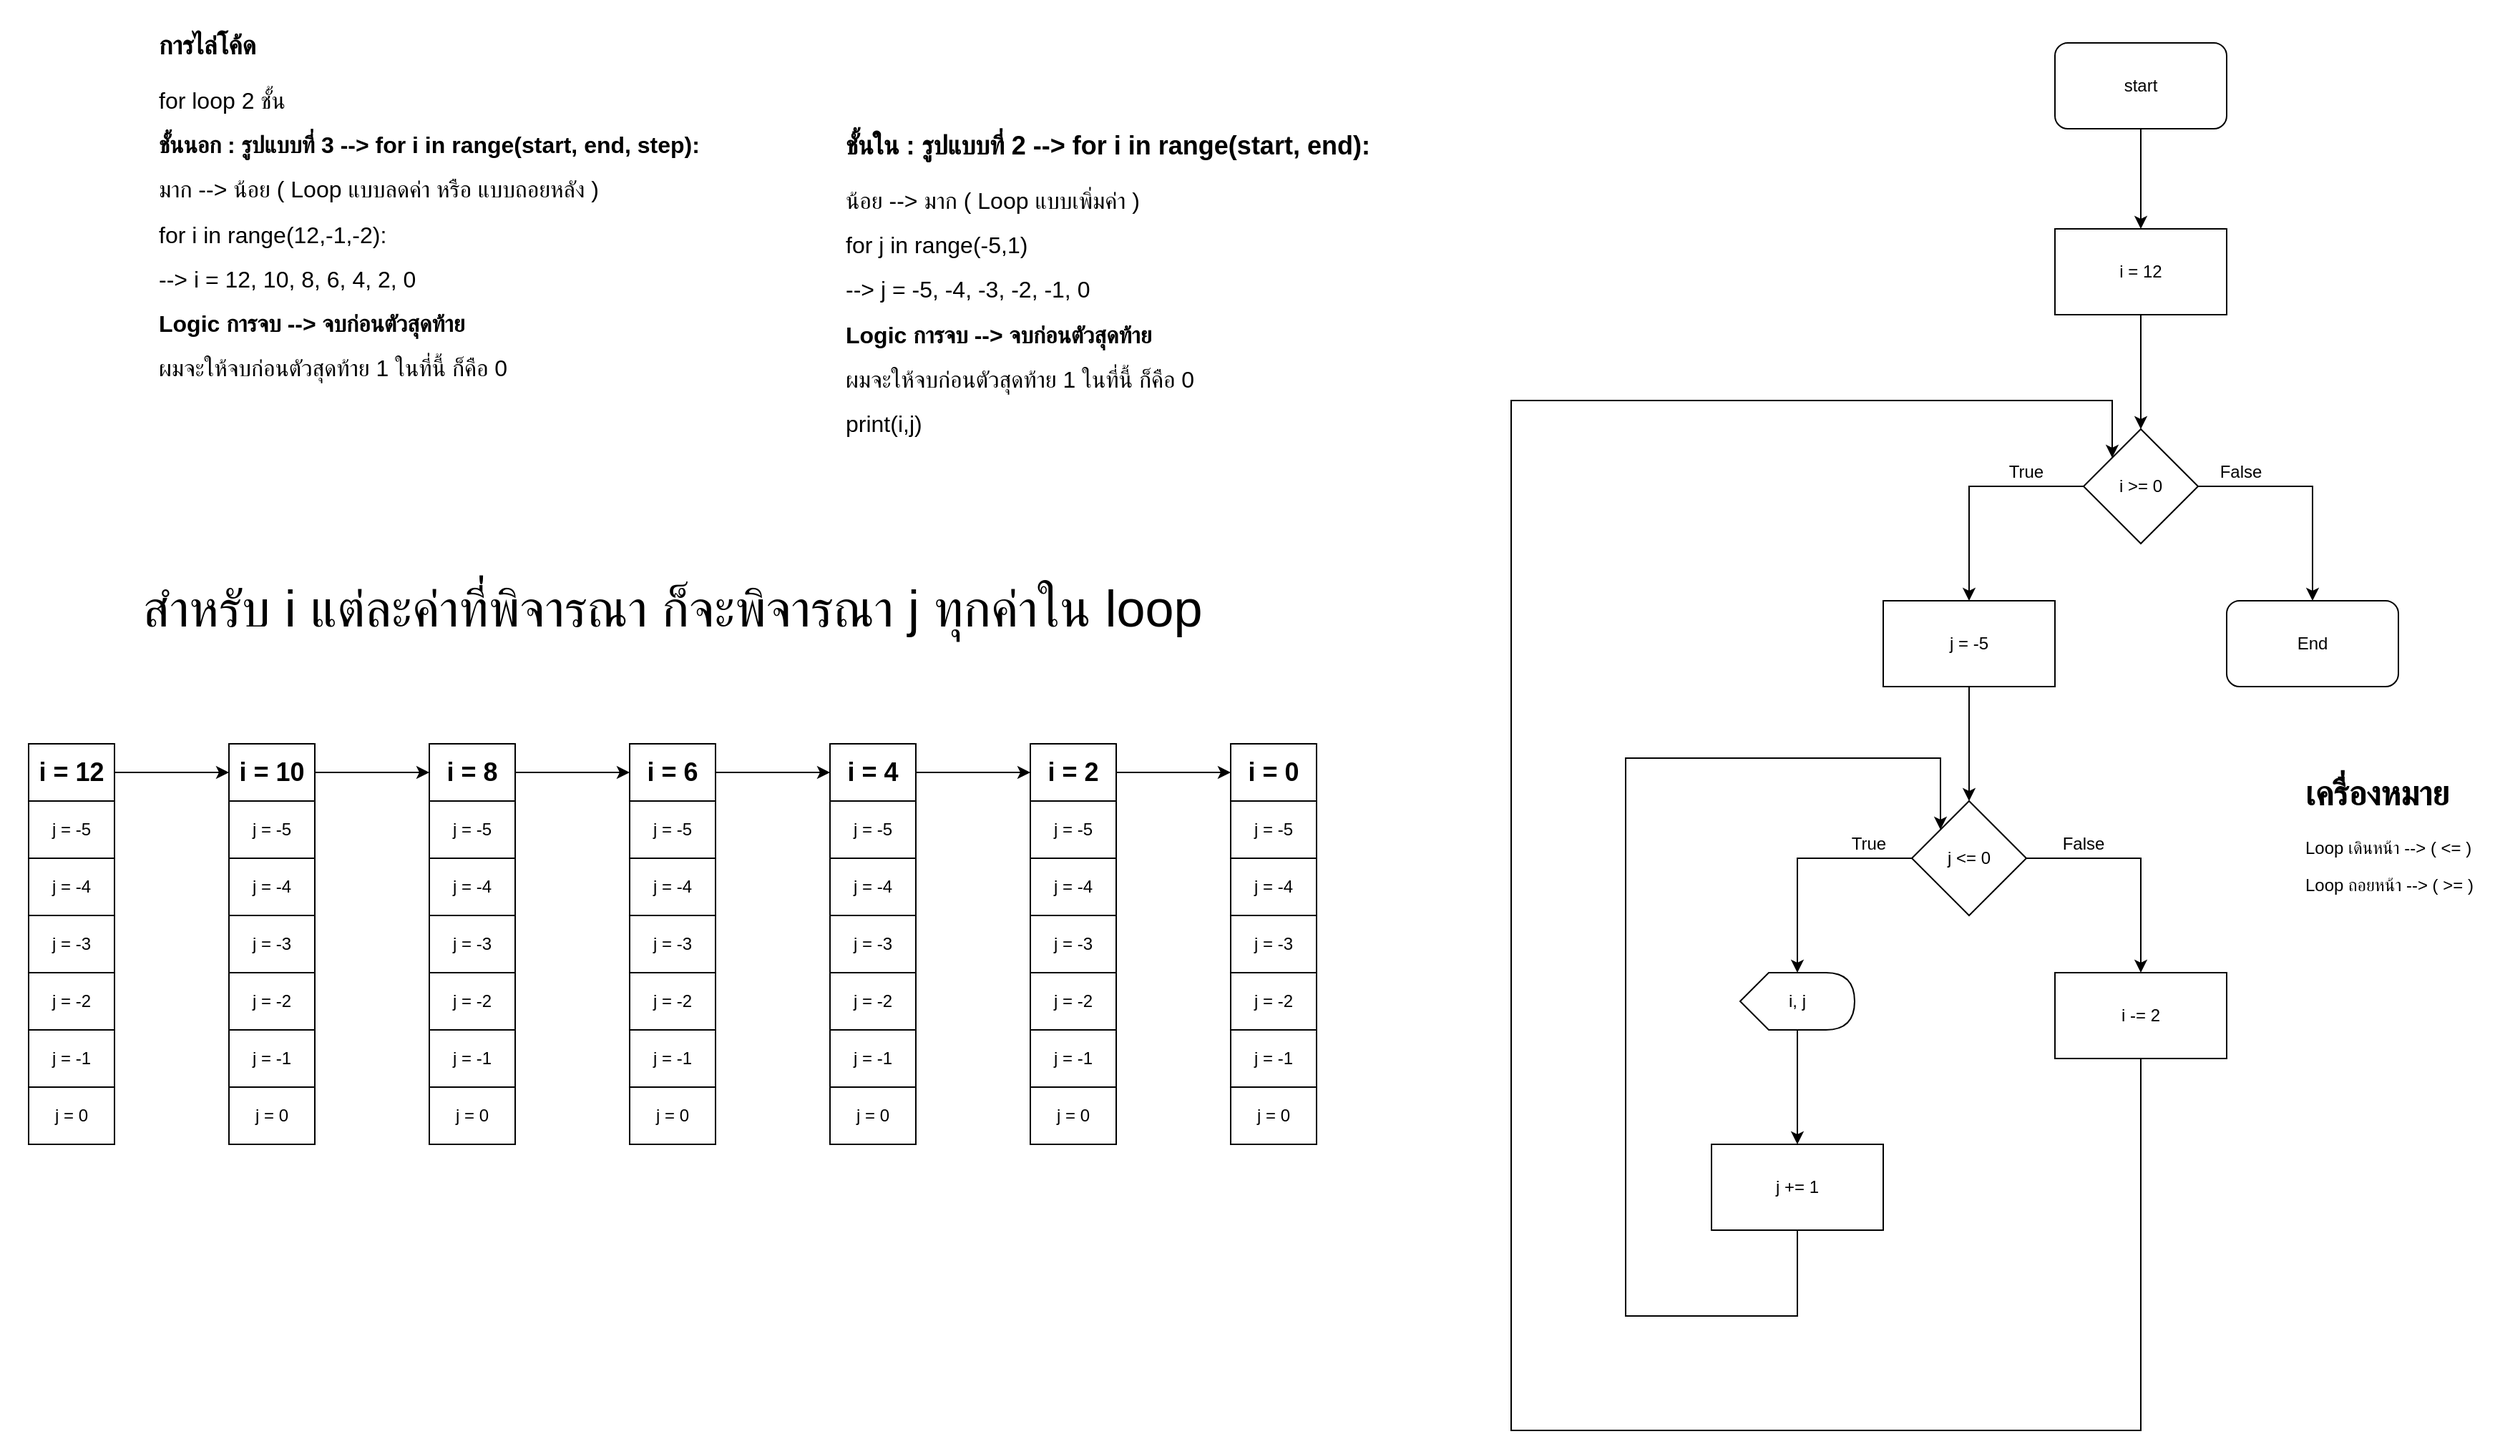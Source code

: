 <mxfile>
    <diagram id="AjJGblxk5oaoixxX_UaR" name="Page-1">
        <mxGraphModel dx="1395" dy="717" grid="1" gridSize="10" guides="1" tooltips="1" connect="1" arrows="1" fold="1" page="1" pageScale="1" pageWidth="827" pageHeight="1169" math="0" shadow="0">
            <root>
                <mxCell id="0"/>
                <mxCell id="1" parent="0"/>
                <mxCell id="314" value="" style="shape=table;html=1;whiteSpace=wrap;startSize=0;container=1;collapsible=0;childLayout=tableLayout;" parent="1" vertex="1">
                    <mxGeometry x="-36" y="560" width="60" height="280" as="geometry"/>
                </mxCell>
                <mxCell id="315" value="" style="shape=partialRectangle;html=1;whiteSpace=wrap;collapsible=0;dropTarget=0;pointerEvents=0;fillColor=none;top=0;left=0;bottom=0;right=0;points=[[0,0.5],[1,0.5]];portConstraint=eastwest;" parent="314" vertex="1">
                    <mxGeometry width="60" height="40" as="geometry"/>
                </mxCell>
                <mxCell id="316" value="&lt;b&gt;&lt;font style=&quot;font-size: 18px&quot;&gt;i = 12&lt;/font&gt;&lt;/b&gt;" style="shape=partialRectangle;html=1;whiteSpace=wrap;connectable=0;overflow=hidden;fillColor=none;top=0;left=0;bottom=0;right=0;" parent="315" vertex="1">
                    <mxGeometry width="60" height="40" as="geometry"/>
                </mxCell>
                <mxCell id="317" value="" style="shape=partialRectangle;html=1;whiteSpace=wrap;collapsible=0;dropTarget=0;pointerEvents=0;fillColor=none;top=0;left=0;bottom=0;right=0;points=[[0,0.5],[1,0.5]];portConstraint=eastwest;" parent="314" vertex="1">
                    <mxGeometry y="40" width="60" height="40" as="geometry"/>
                </mxCell>
                <mxCell id="318" value="j = -5" style="shape=partialRectangle;html=1;whiteSpace=wrap;connectable=0;overflow=hidden;fillColor=none;top=0;left=0;bottom=0;right=0;" parent="317" vertex="1">
                    <mxGeometry width="60" height="40" as="geometry"/>
                </mxCell>
                <mxCell id="319" value="" style="shape=partialRectangle;html=1;whiteSpace=wrap;collapsible=0;dropTarget=0;pointerEvents=0;fillColor=none;top=0;left=0;bottom=0;right=0;points=[[0,0.5],[1,0.5]];portConstraint=eastwest;" parent="314" vertex="1">
                    <mxGeometry y="80" width="60" height="40" as="geometry"/>
                </mxCell>
                <mxCell id="320" value="j = -4" style="shape=partialRectangle;html=1;whiteSpace=wrap;connectable=0;overflow=hidden;fillColor=none;top=0;left=0;bottom=0;right=0;" parent="319" vertex="1">
                    <mxGeometry width="60" height="40" as="geometry"/>
                </mxCell>
                <mxCell id="321" value="" style="shape=partialRectangle;html=1;whiteSpace=wrap;collapsible=0;dropTarget=0;pointerEvents=0;fillColor=none;top=0;left=0;bottom=0;right=0;points=[[0,0.5],[1,0.5]];portConstraint=eastwest;" parent="314" vertex="1">
                    <mxGeometry y="120" width="60" height="40" as="geometry"/>
                </mxCell>
                <mxCell id="322" value="j = -3" style="shape=partialRectangle;html=1;whiteSpace=wrap;connectable=0;overflow=hidden;fillColor=none;top=0;left=0;bottom=0;right=0;" parent="321" vertex="1">
                    <mxGeometry width="60" height="40" as="geometry"/>
                </mxCell>
                <mxCell id="323" value="" style="shape=partialRectangle;html=1;whiteSpace=wrap;collapsible=0;dropTarget=0;pointerEvents=0;fillColor=none;top=0;left=0;bottom=0;right=0;points=[[0,0.5],[1,0.5]];portConstraint=eastwest;" parent="314" vertex="1">
                    <mxGeometry y="160" width="60" height="40" as="geometry"/>
                </mxCell>
                <mxCell id="324" value="j = -2" style="shape=partialRectangle;html=1;whiteSpace=wrap;connectable=0;overflow=hidden;fillColor=none;top=0;left=0;bottom=0;right=0;" parent="323" vertex="1">
                    <mxGeometry width="60" height="40" as="geometry"/>
                </mxCell>
                <mxCell id="325" value="" style="shape=partialRectangle;html=1;whiteSpace=wrap;collapsible=0;dropTarget=0;pointerEvents=0;fillColor=none;top=0;left=0;bottom=0;right=0;points=[[0,0.5],[1,0.5]];portConstraint=eastwest;" parent="314" vertex="1">
                    <mxGeometry y="200" width="60" height="40" as="geometry"/>
                </mxCell>
                <mxCell id="326" value="j = -1" style="shape=partialRectangle;html=1;whiteSpace=wrap;connectable=0;overflow=hidden;fillColor=none;top=0;left=0;bottom=0;right=0;" parent="325" vertex="1">
                    <mxGeometry width="60" height="40" as="geometry"/>
                </mxCell>
                <mxCell id="327" value="" style="shape=partialRectangle;html=1;whiteSpace=wrap;collapsible=0;dropTarget=0;pointerEvents=0;fillColor=none;top=0;left=0;bottom=0;right=0;points=[[0,0.5],[1,0.5]];portConstraint=eastwest;" parent="314" vertex="1">
                    <mxGeometry y="240" width="60" height="40" as="geometry"/>
                </mxCell>
                <mxCell id="328" value="j = 0" style="shape=partialRectangle;html=1;whiteSpace=wrap;connectable=0;overflow=hidden;fillColor=none;top=0;left=0;bottom=0;right=0;" parent="327" vertex="1">
                    <mxGeometry width="60" height="40" as="geometry"/>
                </mxCell>
                <mxCell id="329" value="" style="shape=table;html=1;whiteSpace=wrap;startSize=0;container=1;collapsible=0;childLayout=tableLayout;" parent="1" vertex="1">
                    <mxGeometry x="104" y="560" width="60" height="280" as="geometry"/>
                </mxCell>
                <mxCell id="330" value="" style="shape=partialRectangle;html=1;whiteSpace=wrap;collapsible=0;dropTarget=0;pointerEvents=0;fillColor=none;top=0;left=0;bottom=0;right=0;points=[[0,0.5],[1,0.5]];portConstraint=eastwest;" parent="329" vertex="1">
                    <mxGeometry width="60" height="40" as="geometry"/>
                </mxCell>
                <mxCell id="331" value="&lt;b&gt;&lt;font style=&quot;font-size: 18px&quot;&gt;i = 10&lt;/font&gt;&lt;/b&gt;" style="shape=partialRectangle;html=1;whiteSpace=wrap;connectable=0;overflow=hidden;fillColor=none;top=0;left=0;bottom=0;right=0;" parent="330" vertex="1">
                    <mxGeometry width="60" height="40" as="geometry"/>
                </mxCell>
                <mxCell id="332" value="" style="shape=partialRectangle;html=1;whiteSpace=wrap;collapsible=0;dropTarget=0;pointerEvents=0;fillColor=none;top=0;left=0;bottom=0;right=0;points=[[0,0.5],[1,0.5]];portConstraint=eastwest;" parent="329" vertex="1">
                    <mxGeometry y="40" width="60" height="40" as="geometry"/>
                </mxCell>
                <mxCell id="333" value="j = -5" style="shape=partialRectangle;html=1;whiteSpace=wrap;connectable=0;overflow=hidden;fillColor=none;top=0;left=0;bottom=0;right=0;" parent="332" vertex="1">
                    <mxGeometry width="60" height="40" as="geometry"/>
                </mxCell>
                <mxCell id="334" value="" style="shape=partialRectangle;html=1;whiteSpace=wrap;collapsible=0;dropTarget=0;pointerEvents=0;fillColor=none;top=0;left=0;bottom=0;right=0;points=[[0,0.5],[1,0.5]];portConstraint=eastwest;" parent="329" vertex="1">
                    <mxGeometry y="80" width="60" height="40" as="geometry"/>
                </mxCell>
                <mxCell id="335" value="j = -4" style="shape=partialRectangle;html=1;whiteSpace=wrap;connectable=0;overflow=hidden;fillColor=none;top=0;left=0;bottom=0;right=0;" parent="334" vertex="1">
                    <mxGeometry width="60" height="40" as="geometry"/>
                </mxCell>
                <mxCell id="336" value="" style="shape=partialRectangle;html=1;whiteSpace=wrap;collapsible=0;dropTarget=0;pointerEvents=0;fillColor=none;top=0;left=0;bottom=0;right=0;points=[[0,0.5],[1,0.5]];portConstraint=eastwest;" parent="329" vertex="1">
                    <mxGeometry y="120" width="60" height="40" as="geometry"/>
                </mxCell>
                <mxCell id="337" value="j = -3" style="shape=partialRectangle;html=1;whiteSpace=wrap;connectable=0;overflow=hidden;fillColor=none;top=0;left=0;bottom=0;right=0;" parent="336" vertex="1">
                    <mxGeometry width="60" height="40" as="geometry"/>
                </mxCell>
                <mxCell id="338" value="" style="shape=partialRectangle;html=1;whiteSpace=wrap;collapsible=0;dropTarget=0;pointerEvents=0;fillColor=none;top=0;left=0;bottom=0;right=0;points=[[0,0.5],[1,0.5]];portConstraint=eastwest;" parent="329" vertex="1">
                    <mxGeometry y="160" width="60" height="40" as="geometry"/>
                </mxCell>
                <mxCell id="339" value="j = -2" style="shape=partialRectangle;html=1;whiteSpace=wrap;connectable=0;overflow=hidden;fillColor=none;top=0;left=0;bottom=0;right=0;" parent="338" vertex="1">
                    <mxGeometry width="60" height="40" as="geometry"/>
                </mxCell>
                <mxCell id="340" value="" style="shape=partialRectangle;html=1;whiteSpace=wrap;collapsible=0;dropTarget=0;pointerEvents=0;fillColor=none;top=0;left=0;bottom=0;right=0;points=[[0,0.5],[1,0.5]];portConstraint=eastwest;" parent="329" vertex="1">
                    <mxGeometry y="200" width="60" height="40" as="geometry"/>
                </mxCell>
                <mxCell id="341" value="j = -1" style="shape=partialRectangle;html=1;whiteSpace=wrap;connectable=0;overflow=hidden;fillColor=none;top=0;left=0;bottom=0;right=0;" parent="340" vertex="1">
                    <mxGeometry width="60" height="40" as="geometry"/>
                </mxCell>
                <mxCell id="342" value="" style="shape=partialRectangle;html=1;whiteSpace=wrap;collapsible=0;dropTarget=0;pointerEvents=0;fillColor=none;top=0;left=0;bottom=0;right=0;points=[[0,0.5],[1,0.5]];portConstraint=eastwest;" parent="329" vertex="1">
                    <mxGeometry y="240" width="60" height="40" as="geometry"/>
                </mxCell>
                <mxCell id="343" value="j = 0" style="shape=partialRectangle;html=1;whiteSpace=wrap;connectable=0;overflow=hidden;fillColor=none;top=0;left=0;bottom=0;right=0;" parent="342" vertex="1">
                    <mxGeometry width="60" height="40" as="geometry"/>
                </mxCell>
                <mxCell id="344" value="" style="shape=table;html=1;whiteSpace=wrap;startSize=0;container=1;collapsible=0;childLayout=tableLayout;" parent="1" vertex="1">
                    <mxGeometry x="244" y="560" width="60" height="280" as="geometry"/>
                </mxCell>
                <mxCell id="345" value="" style="shape=partialRectangle;html=1;whiteSpace=wrap;collapsible=0;dropTarget=0;pointerEvents=0;fillColor=none;top=0;left=0;bottom=0;right=0;points=[[0,0.5],[1,0.5]];portConstraint=eastwest;" parent="344" vertex="1">
                    <mxGeometry width="60" height="40" as="geometry"/>
                </mxCell>
                <mxCell id="346" value="&lt;font style=&quot;font-size: 18px&quot;&gt;&lt;b&gt;i = 8&lt;/b&gt;&lt;/font&gt;" style="shape=partialRectangle;html=1;whiteSpace=wrap;connectable=0;overflow=hidden;fillColor=none;top=0;left=0;bottom=0;right=0;" parent="345" vertex="1">
                    <mxGeometry width="60" height="40" as="geometry"/>
                </mxCell>
                <mxCell id="347" value="" style="shape=partialRectangle;html=1;whiteSpace=wrap;collapsible=0;dropTarget=0;pointerEvents=0;fillColor=none;top=0;left=0;bottom=0;right=0;points=[[0,0.5],[1,0.5]];portConstraint=eastwest;" parent="344" vertex="1">
                    <mxGeometry y="40" width="60" height="40" as="geometry"/>
                </mxCell>
                <mxCell id="348" value="j = -5" style="shape=partialRectangle;html=1;whiteSpace=wrap;connectable=0;overflow=hidden;fillColor=none;top=0;left=0;bottom=0;right=0;" parent="347" vertex="1">
                    <mxGeometry width="60" height="40" as="geometry"/>
                </mxCell>
                <mxCell id="349" value="" style="shape=partialRectangle;html=1;whiteSpace=wrap;collapsible=0;dropTarget=0;pointerEvents=0;fillColor=none;top=0;left=0;bottom=0;right=0;points=[[0,0.5],[1,0.5]];portConstraint=eastwest;" parent="344" vertex="1">
                    <mxGeometry y="80" width="60" height="40" as="geometry"/>
                </mxCell>
                <mxCell id="350" value="j = -4" style="shape=partialRectangle;html=1;whiteSpace=wrap;connectable=0;overflow=hidden;fillColor=none;top=0;left=0;bottom=0;right=0;" parent="349" vertex="1">
                    <mxGeometry width="60" height="40" as="geometry"/>
                </mxCell>
                <mxCell id="351" value="" style="shape=partialRectangle;html=1;whiteSpace=wrap;collapsible=0;dropTarget=0;pointerEvents=0;fillColor=none;top=0;left=0;bottom=0;right=0;points=[[0,0.5],[1,0.5]];portConstraint=eastwest;" parent="344" vertex="1">
                    <mxGeometry y="120" width="60" height="40" as="geometry"/>
                </mxCell>
                <mxCell id="352" value="j = -3" style="shape=partialRectangle;html=1;whiteSpace=wrap;connectable=0;overflow=hidden;fillColor=none;top=0;left=0;bottom=0;right=0;" parent="351" vertex="1">
                    <mxGeometry width="60" height="40" as="geometry"/>
                </mxCell>
                <mxCell id="353" value="" style="shape=partialRectangle;html=1;whiteSpace=wrap;collapsible=0;dropTarget=0;pointerEvents=0;fillColor=none;top=0;left=0;bottom=0;right=0;points=[[0,0.5],[1,0.5]];portConstraint=eastwest;" parent="344" vertex="1">
                    <mxGeometry y="160" width="60" height="40" as="geometry"/>
                </mxCell>
                <mxCell id="354" value="j = -2" style="shape=partialRectangle;html=1;whiteSpace=wrap;connectable=0;overflow=hidden;fillColor=none;top=0;left=0;bottom=0;right=0;" parent="353" vertex="1">
                    <mxGeometry width="60" height="40" as="geometry"/>
                </mxCell>
                <mxCell id="355" value="" style="shape=partialRectangle;html=1;whiteSpace=wrap;collapsible=0;dropTarget=0;pointerEvents=0;fillColor=none;top=0;left=0;bottom=0;right=0;points=[[0,0.5],[1,0.5]];portConstraint=eastwest;" parent="344" vertex="1">
                    <mxGeometry y="200" width="60" height="40" as="geometry"/>
                </mxCell>
                <mxCell id="356" value="j = -1" style="shape=partialRectangle;html=1;whiteSpace=wrap;connectable=0;overflow=hidden;fillColor=none;top=0;left=0;bottom=0;right=0;" parent="355" vertex="1">
                    <mxGeometry width="60" height="40" as="geometry"/>
                </mxCell>
                <mxCell id="357" value="" style="shape=partialRectangle;html=1;whiteSpace=wrap;collapsible=0;dropTarget=0;pointerEvents=0;fillColor=none;top=0;left=0;bottom=0;right=0;points=[[0,0.5],[1,0.5]];portConstraint=eastwest;" parent="344" vertex="1">
                    <mxGeometry y="240" width="60" height="40" as="geometry"/>
                </mxCell>
                <mxCell id="358" value="j = 0" style="shape=partialRectangle;html=1;whiteSpace=wrap;connectable=0;overflow=hidden;fillColor=none;top=0;left=0;bottom=0;right=0;" parent="357" vertex="1">
                    <mxGeometry width="60" height="40" as="geometry"/>
                </mxCell>
                <mxCell id="359" value="" style="shape=table;html=1;whiteSpace=wrap;startSize=0;container=1;collapsible=0;childLayout=tableLayout;" parent="1" vertex="1">
                    <mxGeometry x="384" y="560" width="60" height="280" as="geometry"/>
                </mxCell>
                <mxCell id="360" value="" style="shape=partialRectangle;html=1;whiteSpace=wrap;collapsible=0;dropTarget=0;pointerEvents=0;fillColor=none;top=0;left=0;bottom=0;right=0;points=[[0,0.5],[1,0.5]];portConstraint=eastwest;" parent="359" vertex="1">
                    <mxGeometry width="60" height="40" as="geometry"/>
                </mxCell>
                <mxCell id="361" value="&lt;font style=&quot;font-size: 18px&quot;&gt;&lt;b&gt;i = 6&lt;/b&gt;&lt;/font&gt;" style="shape=partialRectangle;html=1;whiteSpace=wrap;connectable=0;overflow=hidden;fillColor=none;top=0;left=0;bottom=0;right=0;" parent="360" vertex="1">
                    <mxGeometry width="60" height="40" as="geometry"/>
                </mxCell>
                <mxCell id="362" value="" style="shape=partialRectangle;html=1;whiteSpace=wrap;collapsible=0;dropTarget=0;pointerEvents=0;fillColor=none;top=0;left=0;bottom=0;right=0;points=[[0,0.5],[1,0.5]];portConstraint=eastwest;" parent="359" vertex="1">
                    <mxGeometry y="40" width="60" height="40" as="geometry"/>
                </mxCell>
                <mxCell id="363" value="j = -5" style="shape=partialRectangle;html=1;whiteSpace=wrap;connectable=0;overflow=hidden;fillColor=none;top=0;left=0;bottom=0;right=0;" parent="362" vertex="1">
                    <mxGeometry width="60" height="40" as="geometry"/>
                </mxCell>
                <mxCell id="364" value="" style="shape=partialRectangle;html=1;whiteSpace=wrap;collapsible=0;dropTarget=0;pointerEvents=0;fillColor=none;top=0;left=0;bottom=0;right=0;points=[[0,0.5],[1,0.5]];portConstraint=eastwest;" parent="359" vertex="1">
                    <mxGeometry y="80" width="60" height="40" as="geometry"/>
                </mxCell>
                <mxCell id="365" value="j = -4" style="shape=partialRectangle;html=1;whiteSpace=wrap;connectable=0;overflow=hidden;fillColor=none;top=0;left=0;bottom=0;right=0;" parent="364" vertex="1">
                    <mxGeometry width="60" height="40" as="geometry"/>
                </mxCell>
                <mxCell id="366" value="" style="shape=partialRectangle;html=1;whiteSpace=wrap;collapsible=0;dropTarget=0;pointerEvents=0;fillColor=none;top=0;left=0;bottom=0;right=0;points=[[0,0.5],[1,0.5]];portConstraint=eastwest;" parent="359" vertex="1">
                    <mxGeometry y="120" width="60" height="40" as="geometry"/>
                </mxCell>
                <mxCell id="367" value="j = -3" style="shape=partialRectangle;html=1;whiteSpace=wrap;connectable=0;overflow=hidden;fillColor=none;top=0;left=0;bottom=0;right=0;" parent="366" vertex="1">
                    <mxGeometry width="60" height="40" as="geometry"/>
                </mxCell>
                <mxCell id="368" value="" style="shape=partialRectangle;html=1;whiteSpace=wrap;collapsible=0;dropTarget=0;pointerEvents=0;fillColor=none;top=0;left=0;bottom=0;right=0;points=[[0,0.5],[1,0.5]];portConstraint=eastwest;" parent="359" vertex="1">
                    <mxGeometry y="160" width="60" height="40" as="geometry"/>
                </mxCell>
                <mxCell id="369" value="j = -2" style="shape=partialRectangle;html=1;whiteSpace=wrap;connectable=0;overflow=hidden;fillColor=none;top=0;left=0;bottom=0;right=0;" parent="368" vertex="1">
                    <mxGeometry width="60" height="40" as="geometry"/>
                </mxCell>
                <mxCell id="370" value="" style="shape=partialRectangle;html=1;whiteSpace=wrap;collapsible=0;dropTarget=0;pointerEvents=0;fillColor=none;top=0;left=0;bottom=0;right=0;points=[[0,0.5],[1,0.5]];portConstraint=eastwest;" parent="359" vertex="1">
                    <mxGeometry y="200" width="60" height="40" as="geometry"/>
                </mxCell>
                <mxCell id="371" value="j = -1" style="shape=partialRectangle;html=1;whiteSpace=wrap;connectable=0;overflow=hidden;fillColor=none;top=0;left=0;bottom=0;right=0;" parent="370" vertex="1">
                    <mxGeometry width="60" height="40" as="geometry"/>
                </mxCell>
                <mxCell id="372" value="" style="shape=partialRectangle;html=1;whiteSpace=wrap;collapsible=0;dropTarget=0;pointerEvents=0;fillColor=none;top=0;left=0;bottom=0;right=0;points=[[0,0.5],[1,0.5]];portConstraint=eastwest;" parent="359" vertex="1">
                    <mxGeometry y="240" width="60" height="40" as="geometry"/>
                </mxCell>
                <mxCell id="373" value="j = 0" style="shape=partialRectangle;html=1;whiteSpace=wrap;connectable=0;overflow=hidden;fillColor=none;top=0;left=0;bottom=0;right=0;" parent="372" vertex="1">
                    <mxGeometry width="60" height="40" as="geometry"/>
                </mxCell>
                <mxCell id="374" value="" style="shape=table;html=1;whiteSpace=wrap;startSize=0;container=1;collapsible=0;childLayout=tableLayout;" parent="1" vertex="1">
                    <mxGeometry x="524" y="560" width="60" height="280" as="geometry"/>
                </mxCell>
                <mxCell id="375" value="" style="shape=partialRectangle;html=1;whiteSpace=wrap;collapsible=0;dropTarget=0;pointerEvents=0;fillColor=none;top=0;left=0;bottom=0;right=0;points=[[0,0.5],[1,0.5]];portConstraint=eastwest;" parent="374" vertex="1">
                    <mxGeometry width="60" height="40" as="geometry"/>
                </mxCell>
                <mxCell id="376" value="&lt;font style=&quot;font-size: 18px&quot;&gt;&lt;b&gt;i = 4&lt;/b&gt;&lt;/font&gt;" style="shape=partialRectangle;html=1;whiteSpace=wrap;connectable=0;overflow=hidden;fillColor=none;top=0;left=0;bottom=0;right=0;" parent="375" vertex="1">
                    <mxGeometry width="60" height="40" as="geometry"/>
                </mxCell>
                <mxCell id="377" value="" style="shape=partialRectangle;html=1;whiteSpace=wrap;collapsible=0;dropTarget=0;pointerEvents=0;fillColor=none;top=0;left=0;bottom=0;right=0;points=[[0,0.5],[1,0.5]];portConstraint=eastwest;" parent="374" vertex="1">
                    <mxGeometry y="40" width="60" height="40" as="geometry"/>
                </mxCell>
                <mxCell id="378" value="j = -5" style="shape=partialRectangle;html=1;whiteSpace=wrap;connectable=0;overflow=hidden;fillColor=none;top=0;left=0;bottom=0;right=0;" parent="377" vertex="1">
                    <mxGeometry width="60" height="40" as="geometry"/>
                </mxCell>
                <mxCell id="379" value="" style="shape=partialRectangle;html=1;whiteSpace=wrap;collapsible=0;dropTarget=0;pointerEvents=0;fillColor=none;top=0;left=0;bottom=0;right=0;points=[[0,0.5],[1,0.5]];portConstraint=eastwest;" parent="374" vertex="1">
                    <mxGeometry y="80" width="60" height="40" as="geometry"/>
                </mxCell>
                <mxCell id="380" value="j = -4" style="shape=partialRectangle;html=1;whiteSpace=wrap;connectable=0;overflow=hidden;fillColor=none;top=0;left=0;bottom=0;right=0;" parent="379" vertex="1">
                    <mxGeometry width="60" height="40" as="geometry"/>
                </mxCell>
                <mxCell id="381" value="" style="shape=partialRectangle;html=1;whiteSpace=wrap;collapsible=0;dropTarget=0;pointerEvents=0;fillColor=none;top=0;left=0;bottom=0;right=0;points=[[0,0.5],[1,0.5]];portConstraint=eastwest;" parent="374" vertex="1">
                    <mxGeometry y="120" width="60" height="40" as="geometry"/>
                </mxCell>
                <mxCell id="382" value="j = -3" style="shape=partialRectangle;html=1;whiteSpace=wrap;connectable=0;overflow=hidden;fillColor=none;top=0;left=0;bottom=0;right=0;" parent="381" vertex="1">
                    <mxGeometry width="60" height="40" as="geometry"/>
                </mxCell>
                <mxCell id="383" value="" style="shape=partialRectangle;html=1;whiteSpace=wrap;collapsible=0;dropTarget=0;pointerEvents=0;fillColor=none;top=0;left=0;bottom=0;right=0;points=[[0,0.5],[1,0.5]];portConstraint=eastwest;" parent="374" vertex="1">
                    <mxGeometry y="160" width="60" height="40" as="geometry"/>
                </mxCell>
                <mxCell id="384" value="j = -2" style="shape=partialRectangle;html=1;whiteSpace=wrap;connectable=0;overflow=hidden;fillColor=none;top=0;left=0;bottom=0;right=0;" parent="383" vertex="1">
                    <mxGeometry width="60" height="40" as="geometry"/>
                </mxCell>
                <mxCell id="385" value="" style="shape=partialRectangle;html=1;whiteSpace=wrap;collapsible=0;dropTarget=0;pointerEvents=0;fillColor=none;top=0;left=0;bottom=0;right=0;points=[[0,0.5],[1,0.5]];portConstraint=eastwest;" parent="374" vertex="1">
                    <mxGeometry y="200" width="60" height="40" as="geometry"/>
                </mxCell>
                <mxCell id="386" value="j = -1" style="shape=partialRectangle;html=1;whiteSpace=wrap;connectable=0;overflow=hidden;fillColor=none;top=0;left=0;bottom=0;right=0;" parent="385" vertex="1">
                    <mxGeometry width="60" height="40" as="geometry"/>
                </mxCell>
                <mxCell id="387" value="" style="shape=partialRectangle;html=1;whiteSpace=wrap;collapsible=0;dropTarget=0;pointerEvents=0;fillColor=none;top=0;left=0;bottom=0;right=0;points=[[0,0.5],[1,0.5]];portConstraint=eastwest;" parent="374" vertex="1">
                    <mxGeometry y="240" width="60" height="40" as="geometry"/>
                </mxCell>
                <mxCell id="388" value="j = 0" style="shape=partialRectangle;html=1;whiteSpace=wrap;connectable=0;overflow=hidden;fillColor=none;top=0;left=0;bottom=0;right=0;" parent="387" vertex="1">
                    <mxGeometry width="60" height="40" as="geometry"/>
                </mxCell>
                <mxCell id="389" value="" style="shape=table;html=1;whiteSpace=wrap;startSize=0;container=1;collapsible=0;childLayout=tableLayout;" parent="1" vertex="1">
                    <mxGeometry x="664" y="560" width="60" height="280" as="geometry"/>
                </mxCell>
                <mxCell id="390" value="" style="shape=partialRectangle;html=1;whiteSpace=wrap;collapsible=0;dropTarget=0;pointerEvents=0;fillColor=none;top=0;left=0;bottom=0;right=0;points=[[0,0.5],[1,0.5]];portConstraint=eastwest;" parent="389" vertex="1">
                    <mxGeometry width="60" height="40" as="geometry"/>
                </mxCell>
                <mxCell id="391" value="&lt;font style=&quot;font-size: 18px&quot;&gt;&lt;b&gt;i = 2&lt;/b&gt;&lt;/font&gt;" style="shape=partialRectangle;html=1;whiteSpace=wrap;connectable=0;overflow=hidden;fillColor=none;top=0;left=0;bottom=0;right=0;" parent="390" vertex="1">
                    <mxGeometry width="60" height="40" as="geometry"/>
                </mxCell>
                <mxCell id="392" value="" style="shape=partialRectangle;html=1;whiteSpace=wrap;collapsible=0;dropTarget=0;pointerEvents=0;fillColor=none;top=0;left=0;bottom=0;right=0;points=[[0,0.5],[1,0.5]];portConstraint=eastwest;" parent="389" vertex="1">
                    <mxGeometry y="40" width="60" height="40" as="geometry"/>
                </mxCell>
                <mxCell id="393" value="j = -5" style="shape=partialRectangle;html=1;whiteSpace=wrap;connectable=0;overflow=hidden;fillColor=none;top=0;left=0;bottom=0;right=0;" parent="392" vertex="1">
                    <mxGeometry width="60" height="40" as="geometry"/>
                </mxCell>
                <mxCell id="394" value="" style="shape=partialRectangle;html=1;whiteSpace=wrap;collapsible=0;dropTarget=0;pointerEvents=0;fillColor=none;top=0;left=0;bottom=0;right=0;points=[[0,0.5],[1,0.5]];portConstraint=eastwest;" parent="389" vertex="1">
                    <mxGeometry y="80" width="60" height="40" as="geometry"/>
                </mxCell>
                <mxCell id="395" value="j = -4" style="shape=partialRectangle;html=1;whiteSpace=wrap;connectable=0;overflow=hidden;fillColor=none;top=0;left=0;bottom=0;right=0;" parent="394" vertex="1">
                    <mxGeometry width="60" height="40" as="geometry"/>
                </mxCell>
                <mxCell id="396" value="" style="shape=partialRectangle;html=1;whiteSpace=wrap;collapsible=0;dropTarget=0;pointerEvents=0;fillColor=none;top=0;left=0;bottom=0;right=0;points=[[0,0.5],[1,0.5]];portConstraint=eastwest;" parent="389" vertex="1">
                    <mxGeometry y="120" width="60" height="40" as="geometry"/>
                </mxCell>
                <mxCell id="397" value="j = -3" style="shape=partialRectangle;html=1;whiteSpace=wrap;connectable=0;overflow=hidden;fillColor=none;top=0;left=0;bottom=0;right=0;" parent="396" vertex="1">
                    <mxGeometry width="60" height="40" as="geometry"/>
                </mxCell>
                <mxCell id="398" value="" style="shape=partialRectangle;html=1;whiteSpace=wrap;collapsible=0;dropTarget=0;pointerEvents=0;fillColor=none;top=0;left=0;bottom=0;right=0;points=[[0,0.5],[1,0.5]];portConstraint=eastwest;" parent="389" vertex="1">
                    <mxGeometry y="160" width="60" height="40" as="geometry"/>
                </mxCell>
                <mxCell id="399" value="j = -2" style="shape=partialRectangle;html=1;whiteSpace=wrap;connectable=0;overflow=hidden;fillColor=none;top=0;left=0;bottom=0;right=0;" parent="398" vertex="1">
                    <mxGeometry width="60" height="40" as="geometry"/>
                </mxCell>
                <mxCell id="400" value="" style="shape=partialRectangle;html=1;whiteSpace=wrap;collapsible=0;dropTarget=0;pointerEvents=0;fillColor=none;top=0;left=0;bottom=0;right=0;points=[[0,0.5],[1,0.5]];portConstraint=eastwest;" parent="389" vertex="1">
                    <mxGeometry y="200" width="60" height="40" as="geometry"/>
                </mxCell>
                <mxCell id="401" value="j = -1" style="shape=partialRectangle;html=1;whiteSpace=wrap;connectable=0;overflow=hidden;fillColor=none;top=0;left=0;bottom=0;right=0;" parent="400" vertex="1">
                    <mxGeometry width="60" height="40" as="geometry"/>
                </mxCell>
                <mxCell id="402" value="" style="shape=partialRectangle;html=1;whiteSpace=wrap;collapsible=0;dropTarget=0;pointerEvents=0;fillColor=none;top=0;left=0;bottom=0;right=0;points=[[0,0.5],[1,0.5]];portConstraint=eastwest;" parent="389" vertex="1">
                    <mxGeometry y="240" width="60" height="40" as="geometry"/>
                </mxCell>
                <mxCell id="403" value="j = 0" style="shape=partialRectangle;html=1;whiteSpace=wrap;connectable=0;overflow=hidden;fillColor=none;top=0;left=0;bottom=0;right=0;" parent="402" vertex="1">
                    <mxGeometry width="60" height="40" as="geometry"/>
                </mxCell>
                <mxCell id="404" value="" style="shape=table;html=1;whiteSpace=wrap;startSize=0;container=1;collapsible=0;childLayout=tableLayout;" parent="1" vertex="1">
                    <mxGeometry x="804" y="560" width="60" height="280" as="geometry"/>
                </mxCell>
                <mxCell id="405" value="" style="shape=partialRectangle;html=1;whiteSpace=wrap;collapsible=0;dropTarget=0;pointerEvents=0;fillColor=none;top=0;left=0;bottom=0;right=0;points=[[0,0.5],[1,0.5]];portConstraint=eastwest;" parent="404" vertex="1">
                    <mxGeometry width="60" height="40" as="geometry"/>
                </mxCell>
                <mxCell id="406" value="&lt;font style=&quot;font-size: 18px&quot;&gt;&lt;b&gt;i = 0&lt;/b&gt;&lt;/font&gt;" style="shape=partialRectangle;html=1;whiteSpace=wrap;connectable=0;overflow=hidden;fillColor=none;top=0;left=0;bottom=0;right=0;" parent="405" vertex="1">
                    <mxGeometry width="60" height="40" as="geometry"/>
                </mxCell>
                <mxCell id="407" value="" style="shape=partialRectangle;html=1;whiteSpace=wrap;collapsible=0;dropTarget=0;pointerEvents=0;fillColor=none;top=0;left=0;bottom=0;right=0;points=[[0,0.5],[1,0.5]];portConstraint=eastwest;" parent="404" vertex="1">
                    <mxGeometry y="40" width="60" height="40" as="geometry"/>
                </mxCell>
                <mxCell id="408" value="j = -5" style="shape=partialRectangle;html=1;whiteSpace=wrap;connectable=0;overflow=hidden;fillColor=none;top=0;left=0;bottom=0;right=0;" parent="407" vertex="1">
                    <mxGeometry width="60" height="40" as="geometry"/>
                </mxCell>
                <mxCell id="409" value="" style="shape=partialRectangle;html=1;whiteSpace=wrap;collapsible=0;dropTarget=0;pointerEvents=0;fillColor=none;top=0;left=0;bottom=0;right=0;points=[[0,0.5],[1,0.5]];portConstraint=eastwest;" parent="404" vertex="1">
                    <mxGeometry y="80" width="60" height="40" as="geometry"/>
                </mxCell>
                <mxCell id="410" value="j = -4" style="shape=partialRectangle;html=1;whiteSpace=wrap;connectable=0;overflow=hidden;fillColor=none;top=0;left=0;bottom=0;right=0;" parent="409" vertex="1">
                    <mxGeometry width="60" height="40" as="geometry"/>
                </mxCell>
                <mxCell id="411" value="" style="shape=partialRectangle;html=1;whiteSpace=wrap;collapsible=0;dropTarget=0;pointerEvents=0;fillColor=none;top=0;left=0;bottom=0;right=0;points=[[0,0.5],[1,0.5]];portConstraint=eastwest;" parent="404" vertex="1">
                    <mxGeometry y="120" width="60" height="40" as="geometry"/>
                </mxCell>
                <mxCell id="412" value="j = -3" style="shape=partialRectangle;html=1;whiteSpace=wrap;connectable=0;overflow=hidden;fillColor=none;top=0;left=0;bottom=0;right=0;" parent="411" vertex="1">
                    <mxGeometry width="60" height="40" as="geometry"/>
                </mxCell>
                <mxCell id="413" value="" style="shape=partialRectangle;html=1;whiteSpace=wrap;collapsible=0;dropTarget=0;pointerEvents=0;fillColor=none;top=0;left=0;bottom=0;right=0;points=[[0,0.5],[1,0.5]];portConstraint=eastwest;" parent="404" vertex="1">
                    <mxGeometry y="160" width="60" height="40" as="geometry"/>
                </mxCell>
                <mxCell id="414" value="j = -2" style="shape=partialRectangle;html=1;whiteSpace=wrap;connectable=0;overflow=hidden;fillColor=none;top=0;left=0;bottom=0;right=0;" parent="413" vertex="1">
                    <mxGeometry width="60" height="40" as="geometry"/>
                </mxCell>
                <mxCell id="415" value="" style="shape=partialRectangle;html=1;whiteSpace=wrap;collapsible=0;dropTarget=0;pointerEvents=0;fillColor=none;top=0;left=0;bottom=0;right=0;points=[[0,0.5],[1,0.5]];portConstraint=eastwest;" parent="404" vertex="1">
                    <mxGeometry y="200" width="60" height="40" as="geometry"/>
                </mxCell>
                <mxCell id="416" value="j = -1" style="shape=partialRectangle;html=1;whiteSpace=wrap;connectable=0;overflow=hidden;fillColor=none;top=0;left=0;bottom=0;right=0;" parent="415" vertex="1">
                    <mxGeometry width="60" height="40" as="geometry"/>
                </mxCell>
                <mxCell id="417" value="" style="shape=partialRectangle;html=1;whiteSpace=wrap;collapsible=0;dropTarget=0;pointerEvents=0;fillColor=none;top=0;left=0;bottom=0;right=0;points=[[0,0.5],[1,0.5]];portConstraint=eastwest;" parent="404" vertex="1">
                    <mxGeometry y="240" width="60" height="40" as="geometry"/>
                </mxCell>
                <mxCell id="418" value="j = 0" style="shape=partialRectangle;html=1;whiteSpace=wrap;connectable=0;overflow=hidden;fillColor=none;top=0;left=0;bottom=0;right=0;" parent="417" vertex="1">
                    <mxGeometry width="60" height="40" as="geometry"/>
                </mxCell>
                <mxCell id="419" style="edgeStyle=orthogonalEdgeStyle;rounded=0;orthogonalLoop=1;jettySize=auto;html=1;entryX=0;entryY=0.5;entryDx=0;entryDy=0;" parent="1" source="315" target="330" edge="1">
                    <mxGeometry relative="1" as="geometry"/>
                </mxCell>
                <mxCell id="420" style="edgeStyle=orthogonalEdgeStyle;rounded=0;orthogonalLoop=1;jettySize=auto;html=1;entryX=0;entryY=0.5;entryDx=0;entryDy=0;" parent="1" source="330" target="345" edge="1">
                    <mxGeometry relative="1" as="geometry"/>
                </mxCell>
                <mxCell id="421" style="edgeStyle=orthogonalEdgeStyle;rounded=0;orthogonalLoop=1;jettySize=auto;html=1;entryX=0;entryY=0.5;entryDx=0;entryDy=0;" parent="1" source="345" target="360" edge="1">
                    <mxGeometry relative="1" as="geometry"/>
                </mxCell>
                <mxCell id="422" style="edgeStyle=orthogonalEdgeStyle;rounded=0;orthogonalLoop=1;jettySize=auto;html=1;entryX=0;entryY=0.5;entryDx=0;entryDy=0;" parent="1" source="360" target="375" edge="1">
                    <mxGeometry relative="1" as="geometry"/>
                </mxCell>
                <mxCell id="423" style="edgeStyle=orthogonalEdgeStyle;rounded=0;orthogonalLoop=1;jettySize=auto;html=1;entryX=0;entryY=0.5;entryDx=0;entryDy=0;" parent="1" source="375" target="390" edge="1">
                    <mxGeometry relative="1" as="geometry"/>
                </mxCell>
                <mxCell id="424" style="edgeStyle=orthogonalEdgeStyle;rounded=0;orthogonalLoop=1;jettySize=auto;html=1;entryX=0;entryY=0.5;entryDx=0;entryDy=0;" parent="1" source="390" target="405" edge="1">
                    <mxGeometry relative="1" as="geometry"/>
                </mxCell>
                <mxCell id="441" value="&lt;font&gt;&lt;font style=&quot;font-size: 36px&quot;&gt;สำหรับ i แต่ละค่าที่พิจารณา ก็จะพิจารณา j ทุกค่าใน loop&lt;/font&gt;&lt;br&gt;&lt;/font&gt;" style="text;html=1;strokeColor=none;fillColor=none;align=center;verticalAlign=middle;whiteSpace=wrap;rounded=0;" parent="1" vertex="1">
                    <mxGeometry x="-56" y="420" width="940" height="90" as="geometry"/>
                </mxCell>
                <mxCell id="444" style="edgeStyle=orthogonalEdgeStyle;rounded=0;orthogonalLoop=1;jettySize=auto;html=1;" parent="1" source="442" target="443" edge="1">
                    <mxGeometry relative="1" as="geometry"/>
                </mxCell>
                <mxCell id="442" value="start" style="rounded=1;whiteSpace=wrap;html=1;" parent="1" vertex="1">
                    <mxGeometry x="1380" y="70" width="120" height="60" as="geometry"/>
                </mxCell>
                <mxCell id="446" style="edgeStyle=orthogonalEdgeStyle;rounded=0;orthogonalLoop=1;jettySize=auto;html=1;" parent="1" source="443" target="445" edge="1">
                    <mxGeometry relative="1" as="geometry"/>
                </mxCell>
                <mxCell id="443" value="i = 12" style="rounded=0;whiteSpace=wrap;html=1;" parent="1" vertex="1">
                    <mxGeometry x="1380" y="200" width="120" height="60" as="geometry"/>
                </mxCell>
                <mxCell id="448" style="edgeStyle=orthogonalEdgeStyle;rounded=0;orthogonalLoop=1;jettySize=auto;html=1;" parent="1" source="445" target="447" edge="1">
                    <mxGeometry relative="1" as="geometry"/>
                </mxCell>
                <mxCell id="464" style="edgeStyle=orthogonalEdgeStyle;rounded=0;orthogonalLoop=1;jettySize=auto;html=1;" parent="1" source="445" target="463" edge="1">
                    <mxGeometry relative="1" as="geometry"/>
                </mxCell>
                <mxCell id="445" value="i &amp;gt;= 0" style="rhombus;whiteSpace=wrap;html=1;" parent="1" vertex="1">
                    <mxGeometry x="1400" y="340" width="80" height="80" as="geometry"/>
                </mxCell>
                <mxCell id="451" style="edgeStyle=orthogonalEdgeStyle;rounded=0;orthogonalLoop=1;jettySize=auto;html=1;" parent="1" source="447" target="450" edge="1">
                    <mxGeometry relative="1" as="geometry"/>
                </mxCell>
                <mxCell id="447" value="j = -5" style="rounded=0;whiteSpace=wrap;html=1;" parent="1" vertex="1">
                    <mxGeometry x="1260" y="460" width="120" height="60" as="geometry"/>
                </mxCell>
                <mxCell id="449" value="True" style="text;html=1;strokeColor=none;fillColor=none;align=center;verticalAlign=middle;whiteSpace=wrap;rounded=0;" parent="1" vertex="1">
                    <mxGeometry x="1340" y="360" width="40" height="20" as="geometry"/>
                </mxCell>
                <mxCell id="453" style="edgeStyle=orthogonalEdgeStyle;rounded=0;orthogonalLoop=1;jettySize=auto;html=1;" parent="1" source="450" target="452" edge="1">
                    <mxGeometry relative="1" as="geometry">
                        <Array as="points">
                            <mxPoint x="1200" y="640"/>
                        </Array>
                    </mxGeometry>
                </mxCell>
                <mxCell id="459" style="edgeStyle=orthogonalEdgeStyle;rounded=0;orthogonalLoop=1;jettySize=auto;html=1;entryX=0.5;entryY=0;entryDx=0;entryDy=0;" parent="1" source="450" target="458" edge="1">
                    <mxGeometry relative="1" as="geometry"/>
                </mxCell>
                <mxCell id="450" value="j &amp;lt;= 0" style="rhombus;whiteSpace=wrap;html=1;" parent="1" vertex="1">
                    <mxGeometry x="1280" y="600" width="80" height="80" as="geometry"/>
                </mxCell>
                <mxCell id="456" style="edgeStyle=orthogonalEdgeStyle;rounded=0;orthogonalLoop=1;jettySize=auto;html=1;" parent="1" source="452" target="455" edge="1">
                    <mxGeometry relative="1" as="geometry"/>
                </mxCell>
                <mxCell id="452" value="i, j" style="shape=display;whiteSpace=wrap;html=1;" parent="1" vertex="1">
                    <mxGeometry x="1160" y="720" width="80" height="40" as="geometry"/>
                </mxCell>
                <mxCell id="454" value="True" style="text;html=1;strokeColor=none;fillColor=none;align=center;verticalAlign=middle;whiteSpace=wrap;rounded=0;" parent="1" vertex="1">
                    <mxGeometry x="1230" y="620" width="40" height="20" as="geometry"/>
                </mxCell>
                <mxCell id="457" style="edgeStyle=orthogonalEdgeStyle;rounded=0;orthogonalLoop=1;jettySize=auto;html=1;entryX=0;entryY=0;entryDx=0;entryDy=0;" parent="1" source="455" target="450" edge="1">
                    <mxGeometry relative="1" as="geometry">
                        <Array as="points">
                            <mxPoint x="1200" y="960"/>
                            <mxPoint x="1080" y="960"/>
                            <mxPoint x="1080" y="570"/>
                            <mxPoint x="1300" y="570"/>
                        </Array>
                    </mxGeometry>
                </mxCell>
                <mxCell id="455" value="j += 1" style="rounded=0;whiteSpace=wrap;html=1;" parent="1" vertex="1">
                    <mxGeometry x="1140" y="840" width="120" height="60" as="geometry"/>
                </mxCell>
                <mxCell id="461" style="edgeStyle=orthogonalEdgeStyle;rounded=0;orthogonalLoop=1;jettySize=auto;html=1;entryX=0;entryY=0;entryDx=0;entryDy=0;" parent="1" source="458" target="445" edge="1">
                    <mxGeometry relative="1" as="geometry">
                        <Array as="points">
                            <mxPoint x="1440" y="1040"/>
                            <mxPoint x="1000" y="1040"/>
                            <mxPoint x="1000" y="320"/>
                            <mxPoint x="1420" y="320"/>
                        </Array>
                    </mxGeometry>
                </mxCell>
                <mxCell id="458" value="i -= 2" style="rounded=0;whiteSpace=wrap;html=1;" parent="1" vertex="1">
                    <mxGeometry x="1380" y="720" width="120" height="60" as="geometry"/>
                </mxCell>
                <mxCell id="460" value="False" style="text;html=1;strokeColor=none;fillColor=none;align=center;verticalAlign=middle;whiteSpace=wrap;rounded=0;" parent="1" vertex="1">
                    <mxGeometry x="1380" y="620" width="40" height="20" as="geometry"/>
                </mxCell>
                <mxCell id="463" value="End" style="rounded=1;whiteSpace=wrap;html=1;" parent="1" vertex="1">
                    <mxGeometry x="1500" y="460" width="120" height="60" as="geometry"/>
                </mxCell>
                <mxCell id="465" value="False" style="text;html=1;strokeColor=none;fillColor=none;align=center;verticalAlign=middle;whiteSpace=wrap;rounded=0;" parent="1" vertex="1">
                    <mxGeometry x="1490" y="360" width="40" height="20" as="geometry"/>
                </mxCell>
                <mxCell id="466" value="&lt;h1&gt;เครื่องหมาย&lt;/h1&gt;&lt;p&gt;Loop เดินหน้า --&amp;gt; ( &amp;lt;= )&lt;/p&gt;&lt;p&gt;Loop ถอยหน้า --&amp;gt; ( &amp;gt;= )&lt;/p&gt;" style="text;html=1;strokeColor=none;fillColor=none;spacing=5;spacingTop=-20;whiteSpace=wrap;overflow=hidden;rounded=0;" parent="1" vertex="1">
                    <mxGeometry x="1550" y="575" width="140" height="100" as="geometry"/>
                </mxCell>
                <mxCell id="467" value="&lt;h1&gt;&lt;font style=&quot;font-size: 18px&quot;&gt;การไล่โค้ด&lt;/font&gt;&lt;/h1&gt;&lt;p&gt;&lt;font size=&quot;3&quot;&gt;for loop 2 ชั้น&lt;/font&gt;&lt;/p&gt;&lt;p&gt;&lt;font size=&quot;3&quot;&gt;&lt;b&gt;ชั้นนอก : รูปแบบที่ 3 --&amp;gt; for i in range(start, end, step):&lt;/b&gt;&lt;/font&gt;&lt;/p&gt;&lt;p&gt;&lt;font size=&quot;3&quot;&gt;มาก --&amp;gt; น้อย ( Loop แบบลดค่า หรือ แบบถอยหลัง )&lt;/font&gt;&lt;/p&gt;&lt;p&gt;&lt;font size=&quot;3&quot;&gt;for i in range(12,-1,-2):&lt;/font&gt;&lt;/p&gt;&lt;p&gt;&lt;font size=&quot;3&quot;&gt;--&amp;gt; i = 12, 10, 8, 6, 4, 2, 0&lt;/font&gt;&lt;/p&gt;&lt;p&gt;&lt;font size=&quot;3&quot;&gt;&lt;b&gt;Logic การจบ --&amp;gt; จบก่อนตัวสุดท้าย&lt;/b&gt;&lt;/font&gt;&lt;/p&gt;&lt;p&gt;&lt;font size=&quot;3&quot;&gt;ผมจะให้จบก่อนตัวสุดท้าย 1 ในที่นี้ ก็คือ 0&lt;/font&gt;&lt;/p&gt;" style="text;html=1;strokeColor=none;fillColor=none;spacing=5;spacingTop=-20;whiteSpace=wrap;overflow=hidden;rounded=0;" parent="1" vertex="1">
                    <mxGeometry x="50" y="50" width="410" height="270" as="geometry"/>
                </mxCell>
                <mxCell id="468" value="&lt;h1&gt;&lt;font style=&quot;font-size: 18px&quot;&gt;&lt;font&gt;ชั้นใน : รูปแบบที่ 2 --&amp;gt; for i in range(start, end):&lt;/font&gt;&lt;br&gt;&lt;/font&gt;&lt;/h1&gt;&lt;p&gt;&lt;font size=&quot;3&quot;&gt;น้อย --&amp;gt; มาก ( Loop แบบเพิ่มค่า )&lt;/font&gt;&lt;/p&gt;&lt;p&gt;&lt;font size=&quot;3&quot;&gt;for j in range(-5,1)&lt;/font&gt;&lt;/p&gt;&lt;p&gt;&lt;font size=&quot;3&quot;&gt;--&amp;gt; j = -5, -4, -3, -2, -1, 0&lt;/font&gt;&lt;/p&gt;&lt;p&gt;&lt;font size=&quot;3&quot;&gt;&lt;b&gt;Logic การจบ --&amp;gt; จบก่อนตัวสุดท้าย&lt;/b&gt;&lt;/font&gt;&lt;/p&gt;&lt;p&gt;&lt;font size=&quot;3&quot;&gt;ผมจะให้จบก่อนตัวสุดท้าย 1 ในที่นี้ ก็คือ 0&lt;/font&gt;&lt;/p&gt;&lt;p&gt;&lt;font size=&quot;3&quot;&gt;print(i,j)&lt;/font&gt;&lt;/p&gt;" style="text;html=1;strokeColor=none;fillColor=none;spacing=5;spacingTop=-20;whiteSpace=wrap;overflow=hidden;rounded=0;" parent="1" vertex="1">
                    <mxGeometry x="530" y="120" width="400" height="240" as="geometry"/>
                </mxCell>
            </root>
        </mxGraphModel>
    </diagram>
</mxfile>